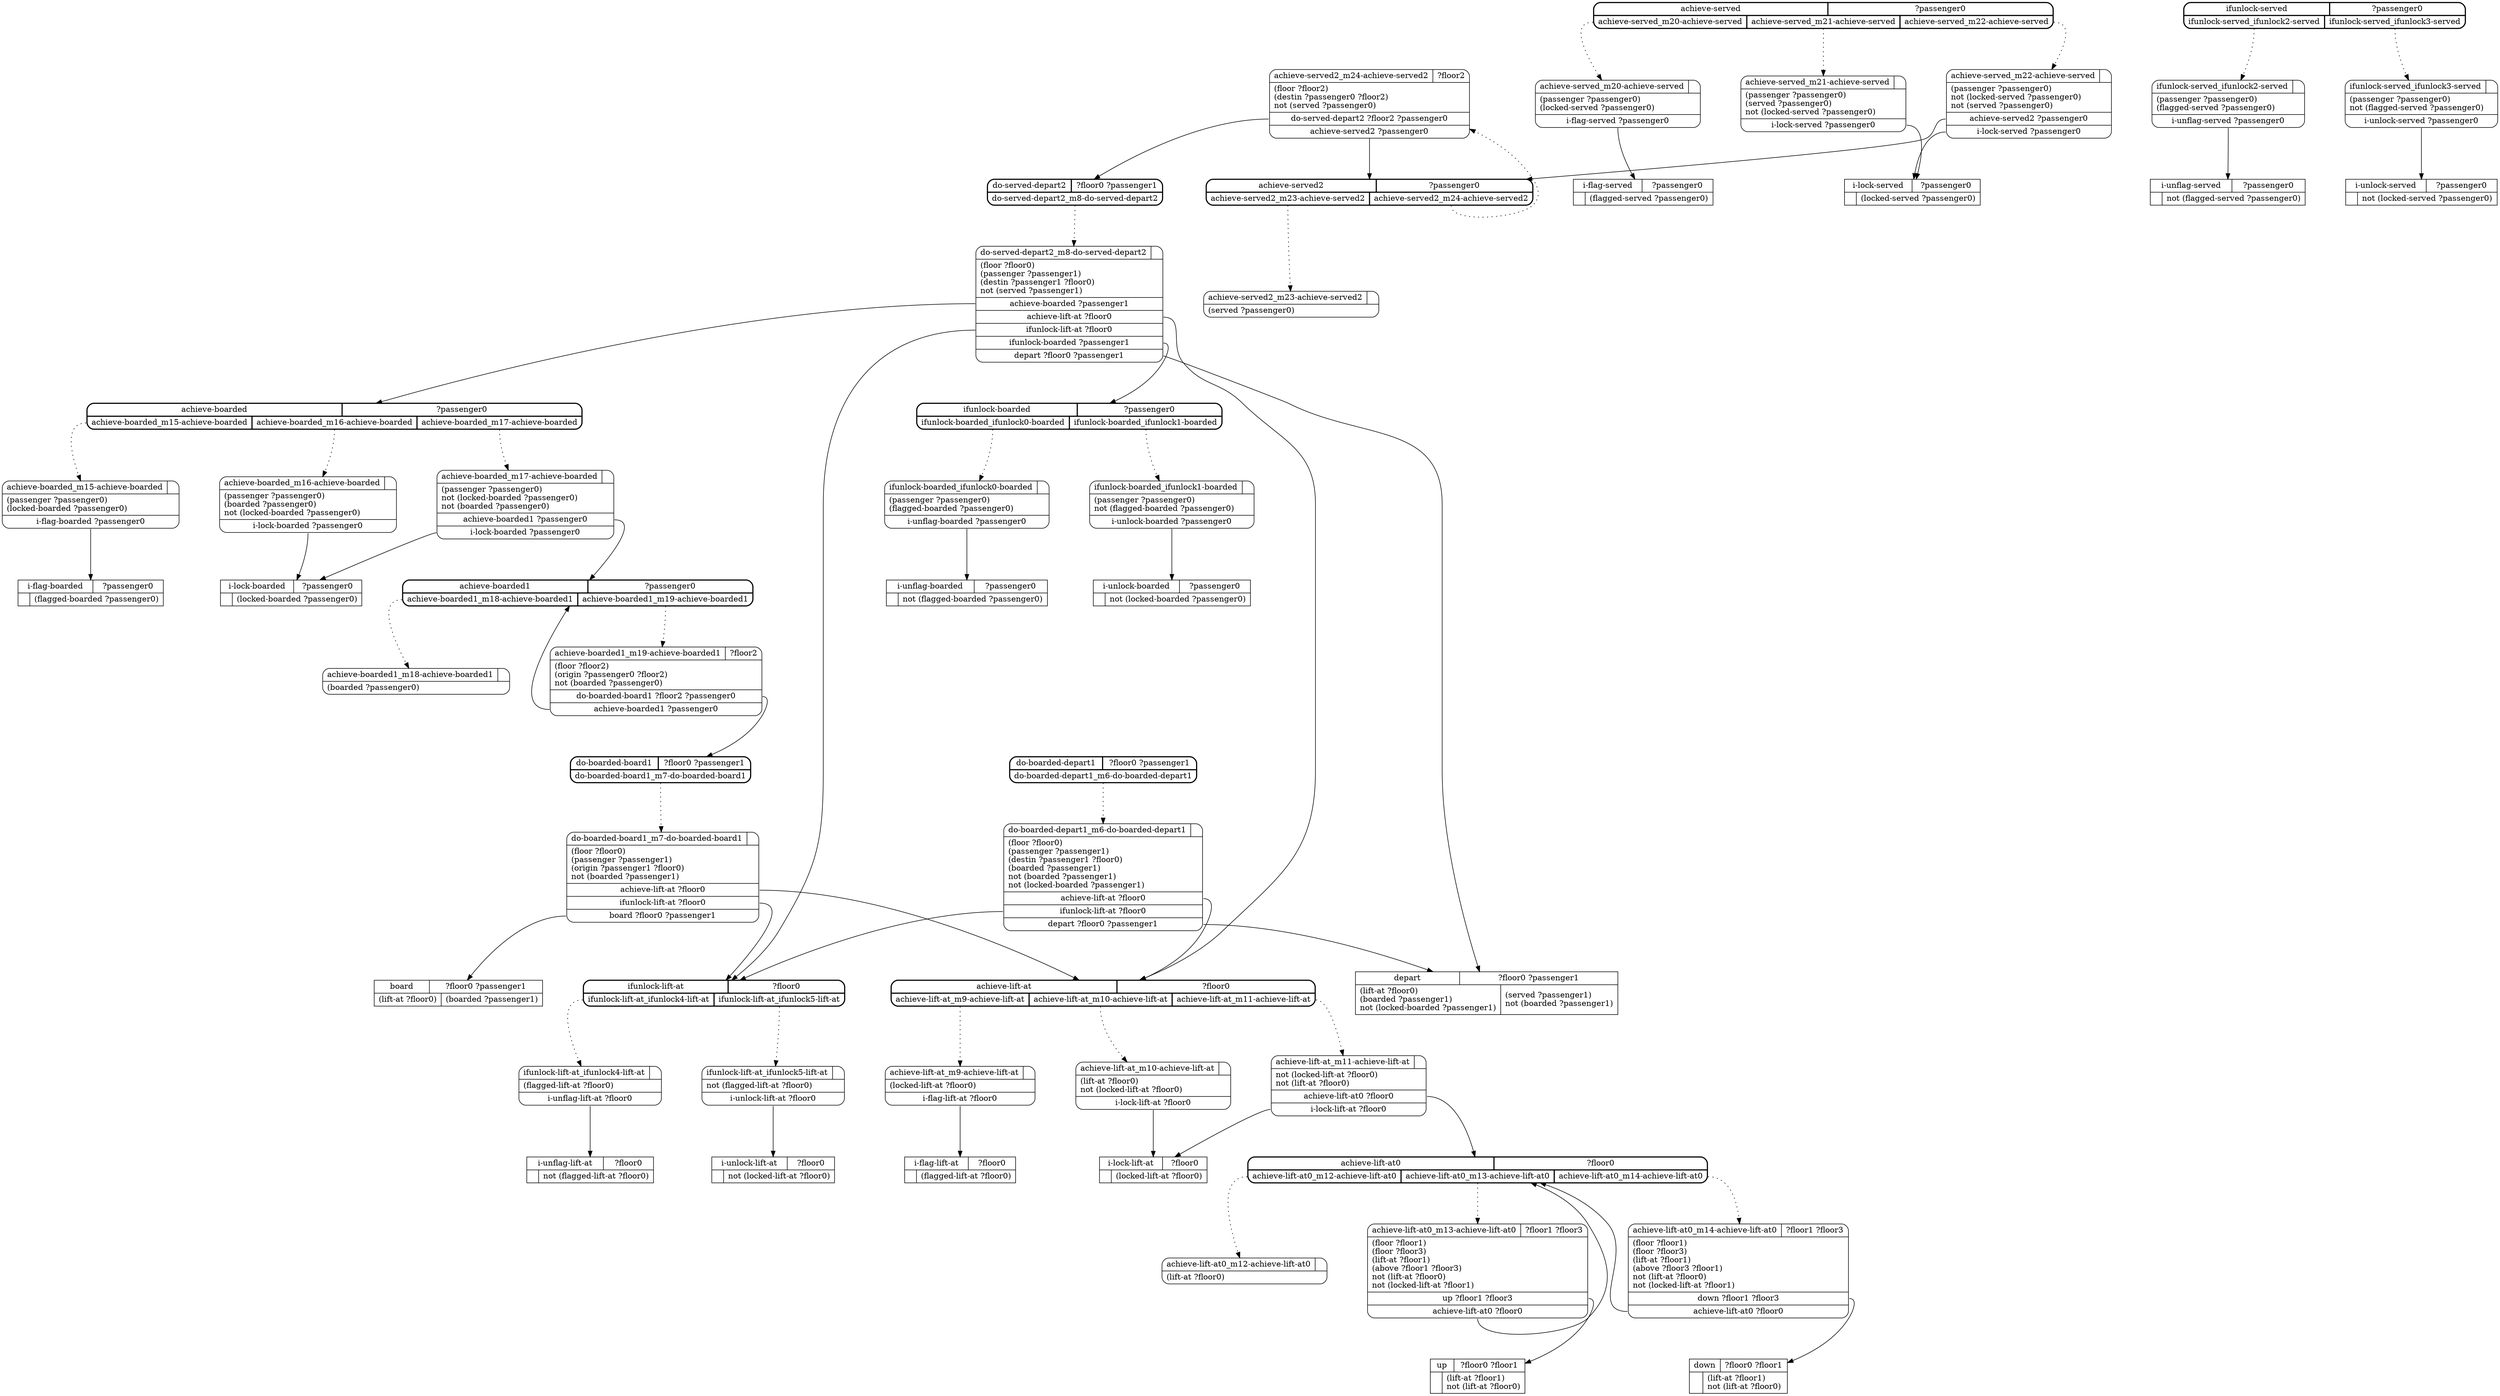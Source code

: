 // Generated by Hype
digraph "elevator" {
  nodesep=1
  ranksep=1
  // Operators
  node [shape=record]
  "board" [
    label="{{board|?floor0 ?passenger1}|{(lift-at ?floor0)\l|(boarded ?passenger1)\l}}"
  ]
  "depart" [
    label="{{depart|?floor0 ?passenger1}|{(lift-at ?floor0)\l(boarded ?passenger1)\lnot (locked-boarded ?passenger1)\l|(served ?passenger1)\lnot (boarded ?passenger1)\l}}"
  ]
  "up" [
    label="{{up|?floor0 ?floor1}|{|(lift-at ?floor1)\lnot (lift-at ?floor0)\l}}"
  ]
  "down" [
    label="{{down|?floor0 ?floor1}|{|(lift-at ?floor1)\lnot (lift-at ?floor0)\l}}"
  ]
  "i-lock-boarded" [
    label="{{i-lock-boarded|?passenger0}|{|(locked-boarded ?passenger0)\l}}"
  ]
  "i-unlock-boarded" [
    label="{{i-unlock-boarded|?passenger0}|{|not (locked-boarded ?passenger0)\l}}"
  ]
  "i-flag-boarded" [
    label="{{i-flag-boarded|?passenger0}|{|(flagged-boarded ?passenger0)\l}}"
  ]
  "i-unflag-boarded" [
    label="{{i-unflag-boarded|?passenger0}|{|not (flagged-boarded ?passenger0)\l}}"
  ]
  "i-lock-served" [
    label="{{i-lock-served|?passenger0}|{|(locked-served ?passenger0)\l}}"
  ]
  "i-unlock-served" [
    label="{{i-unlock-served|?passenger0}|{|not (locked-served ?passenger0)\l}}"
  ]
  "i-flag-served" [
    label="{{i-flag-served|?passenger0}|{|(flagged-served ?passenger0)\l}}"
  ]
  "i-unflag-served" [
    label="{{i-unflag-served|?passenger0}|{|not (flagged-served ?passenger0)\l}}"
  ]
  "i-lock-lift-at" [
    label="{{i-lock-lift-at|?floor0}|{|(locked-lift-at ?floor0)\l}}"
  ]
  "i-unlock-lift-at" [
    label="{{i-unlock-lift-at|?floor0}|{|not (locked-lift-at ?floor0)\l}}"
  ]
  "i-flag-lift-at" [
    label="{{i-flag-lift-at|?floor0}|{|(flagged-lift-at ?floor0)\l}}"
  ]
  "i-unflag-lift-at" [
    label="{{i-unflag-lift-at|?floor0}|{|not (flagged-lift-at ?floor0)\l}}"
  ]
  // Methods
  node [shape=Mrecord]
  "ifunlock-boarded" [
    style=bold
    label="{{ifunlock-boarded|?passenger0}|{<n0>ifunlock-boarded_ifunlock0-boarded|<n1>ifunlock-boarded_ifunlock1-boarded}}"
  ]
  "label_ifunlock-boarded_ifunlock0-boarded" [
    label="{{ifunlock-boarded_ifunlock0-boarded|}|(passenger ?passenger0)\l(flagged-boarded ?passenger0)\l|<n0>i-unflag-boarded ?passenger0}"
  ]
  "ifunlock-boarded":n0 -> "label_ifunlock-boarded_ifunlock0-boarded" [style=dotted]
  "label_ifunlock-boarded_ifunlock0-boarded":n0 -> "i-unflag-boarded"
  "label_ifunlock-boarded_ifunlock1-boarded" [
    label="{{ifunlock-boarded_ifunlock1-boarded|}|(passenger ?passenger0)\lnot (flagged-boarded ?passenger0)\l|<n0>i-unlock-boarded ?passenger0}"
  ]
  "ifunlock-boarded":n1 -> "label_ifunlock-boarded_ifunlock1-boarded" [style=dotted]
  "label_ifunlock-boarded_ifunlock1-boarded":n0 -> "i-unlock-boarded"
  "ifunlock-served" [
    style=bold
    label="{{ifunlock-served|?passenger0}|{<n0>ifunlock-served_ifunlock2-served|<n1>ifunlock-served_ifunlock3-served}}"
  ]
  "label_ifunlock-served_ifunlock2-served" [
    label="{{ifunlock-served_ifunlock2-served|}|(passenger ?passenger0)\l(flagged-served ?passenger0)\l|<n0>i-unflag-served ?passenger0}"
  ]
  "ifunlock-served":n0 -> "label_ifunlock-served_ifunlock2-served" [style=dotted]
  "label_ifunlock-served_ifunlock2-served":n0 -> "i-unflag-served"
  "label_ifunlock-served_ifunlock3-served" [
    label="{{ifunlock-served_ifunlock3-served|}|(passenger ?passenger0)\lnot (flagged-served ?passenger0)\l|<n0>i-unlock-served ?passenger0}"
  ]
  "ifunlock-served":n1 -> "label_ifunlock-served_ifunlock3-served" [style=dotted]
  "label_ifunlock-served_ifunlock3-served":n0 -> "i-unlock-served"
  "ifunlock-lift-at" [
    style=bold
    label="{{ifunlock-lift-at|?floor0}|{<n0>ifunlock-lift-at_ifunlock4-lift-at|<n1>ifunlock-lift-at_ifunlock5-lift-at}}"
  ]
  "label_ifunlock-lift-at_ifunlock4-lift-at" [
    label="{{ifunlock-lift-at_ifunlock4-lift-at|}|(flagged-lift-at ?floor0)\l|<n0>i-unflag-lift-at ?floor0}"
  ]
  "ifunlock-lift-at":n0 -> "label_ifunlock-lift-at_ifunlock4-lift-at" [style=dotted]
  "label_ifunlock-lift-at_ifunlock4-lift-at":n0 -> "i-unflag-lift-at"
  "label_ifunlock-lift-at_ifunlock5-lift-at" [
    label="{{ifunlock-lift-at_ifunlock5-lift-at|}|not (flagged-lift-at ?floor0)\l|<n0>i-unlock-lift-at ?floor0}"
  ]
  "ifunlock-lift-at":n1 -> "label_ifunlock-lift-at_ifunlock5-lift-at" [style=dotted]
  "label_ifunlock-lift-at_ifunlock5-lift-at":n0 -> "i-unlock-lift-at"
  "do-boarded-depart1" [
    style=bold
    label="{{do-boarded-depart1|?floor0 ?passenger1}|{<n0>do-boarded-depart1_m6-do-boarded-depart1}}"
  ]
  "label_do-boarded-depart1_m6-do-boarded-depart1" [
    label="{{do-boarded-depart1_m6-do-boarded-depart1|}|(floor ?floor0)\l(passenger ?passenger1)\l(destin ?passenger1 ?floor0)\l(boarded ?passenger1)\lnot (boarded ?passenger1)\lnot (locked-boarded ?passenger1)\l|<n0>achieve-lift-at ?floor0|<n1>ifunlock-lift-at ?floor0|<n2>depart ?floor0 ?passenger1}"
  ]
  "do-boarded-depart1":n0 -> "label_do-boarded-depart1_m6-do-boarded-depart1" [style=dotted]
  "label_do-boarded-depart1_m6-do-boarded-depart1":n0 -> "achieve-lift-at"
  "label_do-boarded-depart1_m6-do-boarded-depart1":n1 -> "ifunlock-lift-at"
  "label_do-boarded-depart1_m6-do-boarded-depart1":n2 -> "depart"
  "do-boarded-board1" [
    style=bold
    label="{{do-boarded-board1|?floor0 ?passenger1}|{<n0>do-boarded-board1_m7-do-boarded-board1}}"
  ]
  "label_do-boarded-board1_m7-do-boarded-board1" [
    label="{{do-boarded-board1_m7-do-boarded-board1|}|(floor ?floor0)\l(passenger ?passenger1)\l(origin ?passenger1 ?floor0)\lnot (boarded ?passenger1)\l|<n0>achieve-lift-at ?floor0|<n1>ifunlock-lift-at ?floor0|<n2>board ?floor0 ?passenger1}"
  ]
  "do-boarded-board1":n0 -> "label_do-boarded-board1_m7-do-boarded-board1" [style=dotted]
  "label_do-boarded-board1_m7-do-boarded-board1":n0 -> "achieve-lift-at"
  "label_do-boarded-board1_m7-do-boarded-board1":n1 -> "ifunlock-lift-at"
  "label_do-boarded-board1_m7-do-boarded-board1":n2 -> "board"
  "do-served-depart2" [
    style=bold
    label="{{do-served-depart2|?floor0 ?passenger1}|{<n0>do-served-depart2_m8-do-served-depart2}}"
  ]
  "label_do-served-depart2_m8-do-served-depart2" [
    label="{{do-served-depart2_m8-do-served-depart2|}|(floor ?floor0)\l(passenger ?passenger1)\l(destin ?passenger1 ?floor0)\lnot (served ?passenger1)\l|<n0>achieve-boarded ?passenger1|<n1>achieve-lift-at ?floor0|<n2>ifunlock-lift-at ?floor0|<n3>ifunlock-boarded ?passenger1|<n4>depart ?floor0 ?passenger1}"
  ]
  "do-served-depart2":n0 -> "label_do-served-depart2_m8-do-served-depart2" [style=dotted]
  "label_do-served-depart2_m8-do-served-depart2":n0 -> "achieve-boarded"
  "label_do-served-depart2_m8-do-served-depart2":n1 -> "achieve-lift-at"
  "label_do-served-depart2_m8-do-served-depart2":n2 -> "ifunlock-lift-at"
  "label_do-served-depart2_m8-do-served-depart2":n3 -> "ifunlock-boarded"
  "label_do-served-depart2_m8-do-served-depart2":n4 -> "depart"
  "achieve-lift-at" [
    style=bold
    label="{{achieve-lift-at|?floor0}|{<n0>achieve-lift-at_m9-achieve-lift-at|<n1>achieve-lift-at_m10-achieve-lift-at|<n2>achieve-lift-at_m11-achieve-lift-at}}"
  ]
  "label_achieve-lift-at_m9-achieve-lift-at" [
    label="{{achieve-lift-at_m9-achieve-lift-at|}|(locked-lift-at ?floor0)\l|<n0>i-flag-lift-at ?floor0}"
  ]
  "achieve-lift-at":n0 -> "label_achieve-lift-at_m9-achieve-lift-at" [style=dotted]
  "label_achieve-lift-at_m9-achieve-lift-at":n0 -> "i-flag-lift-at"
  "label_achieve-lift-at_m10-achieve-lift-at" [
    label="{{achieve-lift-at_m10-achieve-lift-at|}|(lift-at ?floor0)\lnot (locked-lift-at ?floor0)\l|<n0>i-lock-lift-at ?floor0}"
  ]
  "achieve-lift-at":n1 -> "label_achieve-lift-at_m10-achieve-lift-at" [style=dotted]
  "label_achieve-lift-at_m10-achieve-lift-at":n0 -> "i-lock-lift-at"
  "label_achieve-lift-at_m11-achieve-lift-at" [
    label="{{achieve-lift-at_m11-achieve-lift-at|}|not (locked-lift-at ?floor0)\lnot (lift-at ?floor0)\l|<n0>achieve-lift-at0 ?floor0|<n1>i-lock-lift-at ?floor0}"
  ]
  "achieve-lift-at":n2 -> "label_achieve-lift-at_m11-achieve-lift-at" [style=dotted]
  "label_achieve-lift-at_m11-achieve-lift-at":n0 -> "achieve-lift-at0"
  "label_achieve-lift-at_m11-achieve-lift-at":n1 -> "i-lock-lift-at"
  "achieve-lift-at0" [
    style=bold
    label="{{achieve-lift-at0|?floor0}|{<n0>achieve-lift-at0_m12-achieve-lift-at0|<n1>achieve-lift-at0_m13-achieve-lift-at0|<n2>achieve-lift-at0_m14-achieve-lift-at0}}"
  ]
  "label_achieve-lift-at0_m12-achieve-lift-at0" [
    label="{{achieve-lift-at0_m12-achieve-lift-at0|}|(lift-at ?floor0)\l}"
  ]
  "achieve-lift-at0":n0 -> "label_achieve-lift-at0_m12-achieve-lift-at0" [style=dotted]
  "label_achieve-lift-at0_m13-achieve-lift-at0" [
    label="{{achieve-lift-at0_m13-achieve-lift-at0|?floor1 ?floor3}|(floor ?floor1)\l(floor ?floor3)\l(lift-at ?floor1)\l(above ?floor1 ?floor3)\lnot (lift-at ?floor0)\lnot (locked-lift-at ?floor1)\l|<n0>up ?floor1 ?floor3|<n1>achieve-lift-at0 ?floor0}"
  ]
  "achieve-lift-at0":n1 -> "label_achieve-lift-at0_m13-achieve-lift-at0" [style=dotted]
  "label_achieve-lift-at0_m13-achieve-lift-at0":n0 -> "up"
  "label_achieve-lift-at0_m13-achieve-lift-at0":n1 -> "achieve-lift-at0"
  "label_achieve-lift-at0_m14-achieve-lift-at0" [
    label="{{achieve-lift-at0_m14-achieve-lift-at0|?floor1 ?floor3}|(floor ?floor1)\l(floor ?floor3)\l(lift-at ?floor1)\l(above ?floor3 ?floor1)\lnot (lift-at ?floor0)\lnot (locked-lift-at ?floor1)\l|<n0>down ?floor1 ?floor3|<n1>achieve-lift-at0 ?floor0}"
  ]
  "achieve-lift-at0":n2 -> "label_achieve-lift-at0_m14-achieve-lift-at0" [style=dotted]
  "label_achieve-lift-at0_m14-achieve-lift-at0":n0 -> "down"
  "label_achieve-lift-at0_m14-achieve-lift-at0":n1 -> "achieve-lift-at0"
  "achieve-boarded" [
    style=bold
    label="{{achieve-boarded|?passenger0}|{<n0>achieve-boarded_m15-achieve-boarded|<n1>achieve-boarded_m16-achieve-boarded|<n2>achieve-boarded_m17-achieve-boarded}}"
  ]
  "label_achieve-boarded_m15-achieve-boarded" [
    label="{{achieve-boarded_m15-achieve-boarded|}|(passenger ?passenger0)\l(locked-boarded ?passenger0)\l|<n0>i-flag-boarded ?passenger0}"
  ]
  "achieve-boarded":n0 -> "label_achieve-boarded_m15-achieve-boarded" [style=dotted]
  "label_achieve-boarded_m15-achieve-boarded":n0 -> "i-flag-boarded"
  "label_achieve-boarded_m16-achieve-boarded" [
    label="{{achieve-boarded_m16-achieve-boarded|}|(passenger ?passenger0)\l(boarded ?passenger0)\lnot (locked-boarded ?passenger0)\l|<n0>i-lock-boarded ?passenger0}"
  ]
  "achieve-boarded":n1 -> "label_achieve-boarded_m16-achieve-boarded" [style=dotted]
  "label_achieve-boarded_m16-achieve-boarded":n0 -> "i-lock-boarded"
  "label_achieve-boarded_m17-achieve-boarded" [
    label="{{achieve-boarded_m17-achieve-boarded|}|(passenger ?passenger0)\lnot (locked-boarded ?passenger0)\lnot (boarded ?passenger0)\l|<n0>achieve-boarded1 ?passenger0|<n1>i-lock-boarded ?passenger0}"
  ]
  "achieve-boarded":n2 -> "label_achieve-boarded_m17-achieve-boarded" [style=dotted]
  "label_achieve-boarded_m17-achieve-boarded":n0 -> "achieve-boarded1"
  "label_achieve-boarded_m17-achieve-boarded":n1 -> "i-lock-boarded"
  "achieve-boarded1" [
    style=bold
    label="{{achieve-boarded1|?passenger0}|{<n0>achieve-boarded1_m18-achieve-boarded1|<n1>achieve-boarded1_m19-achieve-boarded1}}"
  ]
  "label_achieve-boarded1_m18-achieve-boarded1" [
    label="{{achieve-boarded1_m18-achieve-boarded1|}|(boarded ?passenger0)\l}"
  ]
  "achieve-boarded1":n0 -> "label_achieve-boarded1_m18-achieve-boarded1" [style=dotted]
  "label_achieve-boarded1_m19-achieve-boarded1" [
    label="{{achieve-boarded1_m19-achieve-boarded1|?floor2}|(floor ?floor2)\l(origin ?passenger0 ?floor2)\lnot (boarded ?passenger0)\l|<n0>do-boarded-board1 ?floor2 ?passenger0|<n1>achieve-boarded1 ?passenger0}"
  ]
  "achieve-boarded1":n1 -> "label_achieve-boarded1_m19-achieve-boarded1" [style=dotted]
  "label_achieve-boarded1_m19-achieve-boarded1":n0 -> "do-boarded-board1"
  "label_achieve-boarded1_m19-achieve-boarded1":n1 -> "achieve-boarded1"
  "achieve-served" [
    style=bold
    label="{{achieve-served|?passenger0}|{<n0>achieve-served_m20-achieve-served|<n1>achieve-served_m21-achieve-served|<n2>achieve-served_m22-achieve-served}}"
  ]
  "label_achieve-served_m20-achieve-served" [
    label="{{achieve-served_m20-achieve-served|}|(passenger ?passenger0)\l(locked-served ?passenger0)\l|<n0>i-flag-served ?passenger0}"
  ]
  "achieve-served":n0 -> "label_achieve-served_m20-achieve-served" [style=dotted]
  "label_achieve-served_m20-achieve-served":n0 -> "i-flag-served"
  "label_achieve-served_m21-achieve-served" [
    label="{{achieve-served_m21-achieve-served|}|(passenger ?passenger0)\l(served ?passenger0)\lnot (locked-served ?passenger0)\l|<n0>i-lock-served ?passenger0}"
  ]
  "achieve-served":n1 -> "label_achieve-served_m21-achieve-served" [style=dotted]
  "label_achieve-served_m21-achieve-served":n0 -> "i-lock-served"
  "label_achieve-served_m22-achieve-served" [
    label="{{achieve-served_m22-achieve-served|}|(passenger ?passenger0)\lnot (locked-served ?passenger0)\lnot (served ?passenger0)\l|<n0>achieve-served2 ?passenger0|<n1>i-lock-served ?passenger0}"
  ]
  "achieve-served":n2 -> "label_achieve-served_m22-achieve-served" [style=dotted]
  "label_achieve-served_m22-achieve-served":n0 -> "achieve-served2"
  "label_achieve-served_m22-achieve-served":n1 -> "i-lock-served"
  "achieve-served2" [
    style=bold
    label="{{achieve-served2|?passenger0}|{<n0>achieve-served2_m23-achieve-served2|<n1>achieve-served2_m24-achieve-served2}}"
  ]
  "label_achieve-served2_m23-achieve-served2" [
    label="{{achieve-served2_m23-achieve-served2|}|(served ?passenger0)\l}"
  ]
  "achieve-served2":n0 -> "label_achieve-served2_m23-achieve-served2" [style=dotted]
  "label_achieve-served2_m24-achieve-served2" [
    label="{{achieve-served2_m24-achieve-served2|?floor2}|(floor ?floor2)\l(destin ?passenger0 ?floor2)\lnot (served ?passenger0)\l|<n0>do-served-depart2 ?floor2 ?passenger0|<n1>achieve-served2 ?passenger0}"
  ]
  "achieve-served2":n1 -> "label_achieve-served2_m24-achieve-served2" [style=dotted]
  "label_achieve-served2_m24-achieve-served2":n0 -> "do-served-depart2"
  "label_achieve-served2_m24-achieve-served2":n1 -> "achieve-served2"
}